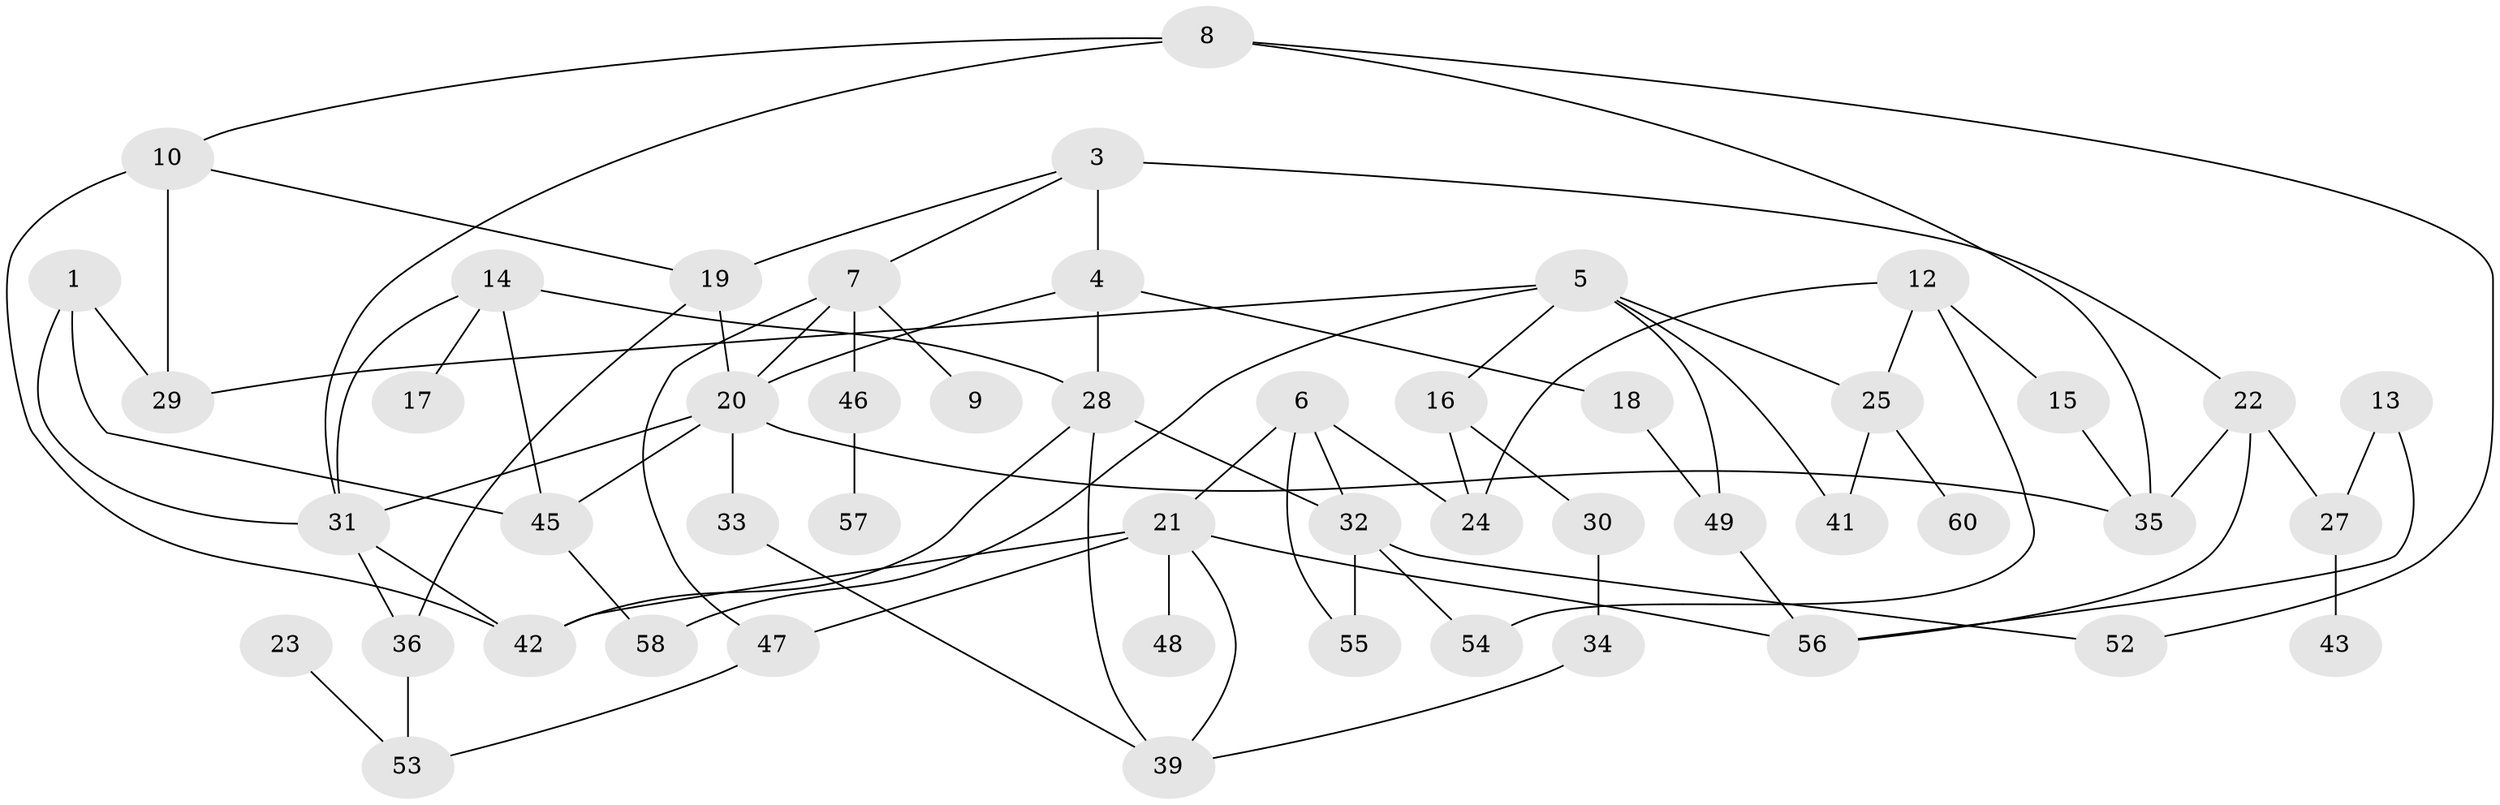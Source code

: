 // original degree distribution, {1: 0.20833333333333334, 2: 0.325, 5: 0.041666666666666664, 4: 0.15, 0: 0.075, 3: 0.18333333333333332, 6: 0.016666666666666666}
// Generated by graph-tools (version 1.1) at 2025/33/03/09/25 02:33:54]
// undirected, 50 vertices, 79 edges
graph export_dot {
graph [start="1"]
  node [color=gray90,style=filled];
  1;
  3;
  4;
  5;
  6;
  7;
  8;
  9;
  10;
  12;
  13;
  14;
  15;
  16;
  17;
  18;
  19;
  20;
  21;
  22;
  23;
  24;
  25;
  27;
  28;
  29;
  30;
  31;
  32;
  33;
  34;
  35;
  36;
  39;
  41;
  42;
  43;
  45;
  46;
  47;
  48;
  49;
  52;
  53;
  54;
  55;
  56;
  57;
  58;
  60;
  1 -- 29 [weight=1.0];
  1 -- 31 [weight=1.0];
  1 -- 45 [weight=1.0];
  3 -- 4 [weight=1.0];
  3 -- 7 [weight=1.0];
  3 -- 19 [weight=1.0];
  3 -- 22 [weight=2.0];
  4 -- 18 [weight=1.0];
  4 -- 20 [weight=1.0];
  4 -- 28 [weight=1.0];
  5 -- 16 [weight=1.0];
  5 -- 25 [weight=1.0];
  5 -- 29 [weight=1.0];
  5 -- 41 [weight=1.0];
  5 -- 49 [weight=1.0];
  5 -- 58 [weight=1.0];
  6 -- 21 [weight=1.0];
  6 -- 24 [weight=1.0];
  6 -- 32 [weight=1.0];
  6 -- 55 [weight=1.0];
  7 -- 9 [weight=1.0];
  7 -- 20 [weight=1.0];
  7 -- 46 [weight=1.0];
  7 -- 47 [weight=1.0];
  8 -- 10 [weight=1.0];
  8 -- 31 [weight=1.0];
  8 -- 35 [weight=1.0];
  8 -- 52 [weight=1.0];
  10 -- 19 [weight=1.0];
  10 -- 29 [weight=1.0];
  10 -- 42 [weight=1.0];
  12 -- 15 [weight=1.0];
  12 -- 24 [weight=1.0];
  12 -- 25 [weight=1.0];
  12 -- 54 [weight=1.0];
  13 -- 27 [weight=1.0];
  13 -- 56 [weight=1.0];
  14 -- 17 [weight=1.0];
  14 -- 28 [weight=1.0];
  14 -- 31 [weight=1.0];
  14 -- 45 [weight=1.0];
  15 -- 35 [weight=1.0];
  16 -- 24 [weight=1.0];
  16 -- 30 [weight=1.0];
  18 -- 49 [weight=1.0];
  19 -- 20 [weight=1.0];
  19 -- 36 [weight=1.0];
  20 -- 31 [weight=1.0];
  20 -- 33 [weight=1.0];
  20 -- 35 [weight=1.0];
  20 -- 45 [weight=1.0];
  21 -- 39 [weight=1.0];
  21 -- 42 [weight=1.0];
  21 -- 47 [weight=1.0];
  21 -- 48 [weight=1.0];
  21 -- 56 [weight=1.0];
  22 -- 27 [weight=1.0];
  22 -- 35 [weight=1.0];
  22 -- 56 [weight=1.0];
  23 -- 53 [weight=1.0];
  25 -- 41 [weight=1.0];
  25 -- 60 [weight=1.0];
  27 -- 43 [weight=1.0];
  28 -- 32 [weight=1.0];
  28 -- 39 [weight=1.0];
  28 -- 42 [weight=1.0];
  30 -- 34 [weight=1.0];
  31 -- 36 [weight=1.0];
  31 -- 42 [weight=1.0];
  32 -- 52 [weight=1.0];
  32 -- 54 [weight=1.0];
  32 -- 55 [weight=1.0];
  33 -- 39 [weight=1.0];
  34 -- 39 [weight=1.0];
  36 -- 53 [weight=1.0];
  45 -- 58 [weight=1.0];
  46 -- 57 [weight=1.0];
  47 -- 53 [weight=1.0];
  49 -- 56 [weight=1.0];
}
